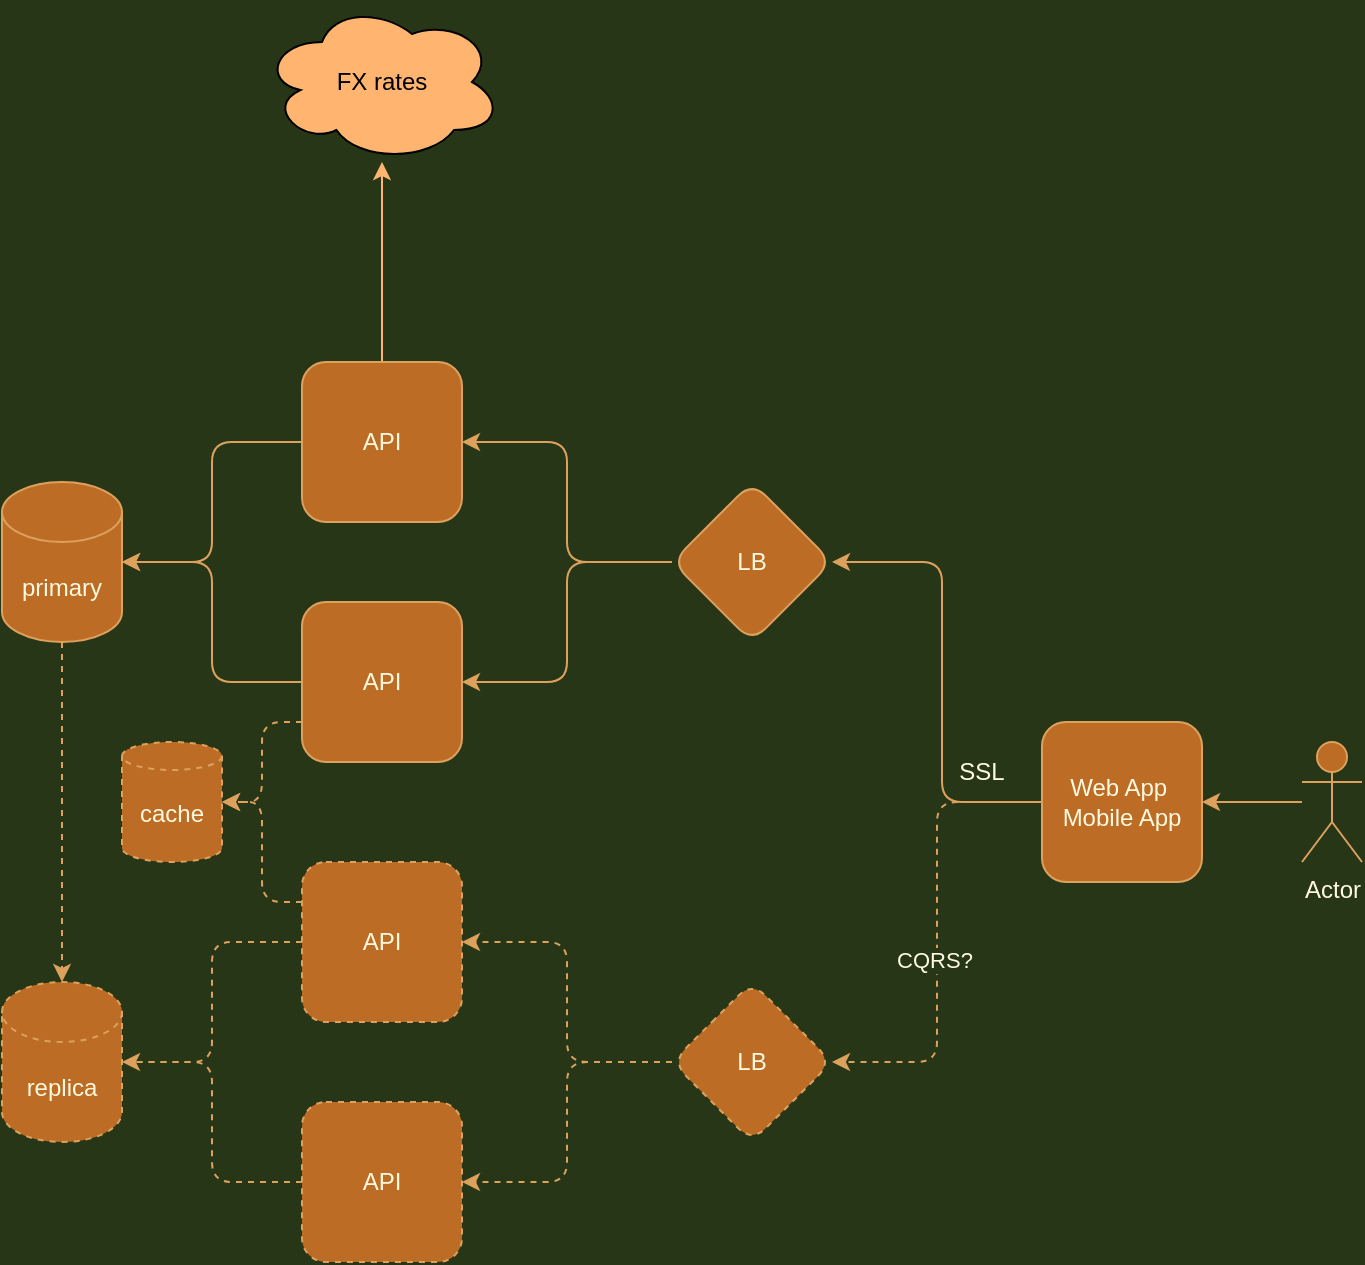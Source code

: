 <mxfile version="17.4.3" type="github">
  <diagram id="vwPWifELAXdsAQSFbmwV" name="Overview w/ scaling">
    <mxGraphModel dx="1112" dy="644" grid="1" gridSize="10" guides="1" tooltips="1" connect="1" arrows="1" fold="1" page="0" pageScale="1" pageWidth="850" pageHeight="1100" background="#283618" math="0" shadow="0">
      <root>
        <mxCell id="0" />
        <mxCell id="1" parent="0" />
        <mxCell id="6yseTCEG1Ul1Zzsbv8ZU-7" style="edgeStyle=orthogonalEdgeStyle;rounded=1;orthogonalLoop=1;jettySize=auto;html=1;entryX=1;entryY=0.5;entryDx=0;entryDy=0;entryPerimeter=0;labelBackgroundColor=#283618;strokeColor=#DDA15E;fontColor=#FEFAE0;" parent="1" source="6yseTCEG1Ul1Zzsbv8ZU-1" target="6yseTCEG1Ul1Zzsbv8ZU-2" edge="1">
          <mxGeometry relative="1" as="geometry" />
        </mxCell>
        <mxCell id="IAQiwK9H9PWZ9Q0U1sjx-2" style="edgeStyle=orthogonalEdgeStyle;rounded=0;orthogonalLoop=1;jettySize=auto;html=1;strokeColor=#FFB570;" edge="1" parent="1" source="6yseTCEG1Ul1Zzsbv8ZU-1" target="IAQiwK9H9PWZ9Q0U1sjx-1">
          <mxGeometry relative="1" as="geometry" />
        </mxCell>
        <mxCell id="6yseTCEG1Ul1Zzsbv8ZU-1" value="API" style="whiteSpace=wrap;html=1;aspect=fixed;fillColor=#BC6C25;strokeColor=#DDA15E;fontColor=#FEFAE0;rounded=1;" parent="1" vertex="1">
          <mxGeometry x="230" y="280" width="80" height="80" as="geometry" />
        </mxCell>
        <mxCell id="8xNTH2V6L5nFmaZscDAp-15" style="edgeStyle=orthogonalEdgeStyle;rounded=1;orthogonalLoop=1;jettySize=auto;html=1;entryX=0.5;entryY=0;entryDx=0;entryDy=0;entryPerimeter=0;dashed=1;endArrow=classic;endFill=1;labelBackgroundColor=#283618;strokeColor=#DDA15E;fontColor=#FEFAE0;" parent="1" source="6yseTCEG1Ul1Zzsbv8ZU-2" target="8xNTH2V6L5nFmaZscDAp-5" edge="1">
          <mxGeometry relative="1" as="geometry" />
        </mxCell>
        <mxCell id="6yseTCEG1Ul1Zzsbv8ZU-2" value="primary" style="shape=cylinder3;whiteSpace=wrap;html=1;boundedLbl=1;backgroundOutline=1;size=15;fillColor=#BC6C25;strokeColor=#DDA15E;fontColor=#FEFAE0;rounded=1;" parent="1" vertex="1">
          <mxGeometry x="80" y="340" width="60" height="80" as="geometry" />
        </mxCell>
        <mxCell id="6yseTCEG1Ul1Zzsbv8ZU-13" style="edgeStyle=orthogonalEdgeStyle;rounded=1;orthogonalLoop=1;jettySize=auto;html=1;entryX=1;entryY=0.5;entryDx=0;entryDy=0;labelBackgroundColor=#283618;strokeColor=#DDA15E;fontColor=#FEFAE0;" parent="1" source="6yseTCEG1Ul1Zzsbv8ZU-3" target="6yseTCEG1Ul1Zzsbv8ZU-12" edge="1">
          <mxGeometry relative="1" as="geometry" />
        </mxCell>
        <mxCell id="6yseTCEG1Ul1Zzsbv8ZU-3" value="Actor" style="shape=umlActor;verticalLabelPosition=bottom;verticalAlign=top;html=1;outlineConnect=0;fillColor=#BC6C25;strokeColor=#DDA15E;fontColor=#FEFAE0;rounded=1;" parent="1" vertex="1">
          <mxGeometry x="730" y="470" width="30" height="60" as="geometry" />
        </mxCell>
        <mxCell id="6yseTCEG1Ul1Zzsbv8ZU-8" style="edgeStyle=orthogonalEdgeStyle;rounded=1;orthogonalLoop=1;jettySize=auto;html=1;entryX=1;entryY=0.5;entryDx=0;entryDy=0;entryPerimeter=0;labelBackgroundColor=#283618;strokeColor=#DDA15E;fontColor=#FEFAE0;" parent="1" source="6yseTCEG1Ul1Zzsbv8ZU-4" target="6yseTCEG1Ul1Zzsbv8ZU-2" edge="1">
          <mxGeometry relative="1" as="geometry" />
        </mxCell>
        <mxCell id="IV5jXNdU5q4kPFIrMRO3-2" style="edgeStyle=orthogonalEdgeStyle;rounded=1;orthogonalLoop=1;jettySize=auto;html=1;exitX=0;exitY=0.75;exitDx=0;exitDy=0;entryX=1;entryY=0.5;entryDx=0;entryDy=0;entryPerimeter=0;fontColor=#FEFAE0;strokeColor=#DDA15E;fillColor=#BC6C25;dashed=1;" parent="1" source="6yseTCEG1Ul1Zzsbv8ZU-4" target="IV5jXNdU5q4kPFIrMRO3-1" edge="1">
          <mxGeometry relative="1" as="geometry" />
        </mxCell>
        <mxCell id="6yseTCEG1Ul1Zzsbv8ZU-4" value="API" style="whiteSpace=wrap;html=1;aspect=fixed;fillColor=#BC6C25;strokeColor=#DDA15E;fontColor=#FEFAE0;rounded=1;" parent="1" vertex="1">
          <mxGeometry x="230" y="400" width="80" height="80" as="geometry" />
        </mxCell>
        <mxCell id="6yseTCEG1Ul1Zzsbv8ZU-10" style="edgeStyle=orthogonalEdgeStyle;rounded=1;orthogonalLoop=1;jettySize=auto;html=1;entryX=1;entryY=0.5;entryDx=0;entryDy=0;labelBackgroundColor=#283618;strokeColor=#DDA15E;fontColor=#FEFAE0;" parent="1" source="6yseTCEG1Ul1Zzsbv8ZU-9" target="6yseTCEG1Ul1Zzsbv8ZU-1" edge="1">
          <mxGeometry relative="1" as="geometry" />
        </mxCell>
        <mxCell id="6yseTCEG1Ul1Zzsbv8ZU-11" style="edgeStyle=orthogonalEdgeStyle;rounded=1;orthogonalLoop=1;jettySize=auto;html=1;entryX=1;entryY=0.5;entryDx=0;entryDy=0;labelBackgroundColor=#283618;strokeColor=#DDA15E;fontColor=#FEFAE0;" parent="1" source="6yseTCEG1Ul1Zzsbv8ZU-9" target="6yseTCEG1Ul1Zzsbv8ZU-4" edge="1">
          <mxGeometry relative="1" as="geometry" />
        </mxCell>
        <mxCell id="6yseTCEG1Ul1Zzsbv8ZU-9" value="LB" style="rhombus;whiteSpace=wrap;html=1;fillColor=#BC6C25;strokeColor=#DDA15E;fontColor=#FEFAE0;rounded=1;" parent="1" vertex="1">
          <mxGeometry x="415" y="340" width="80" height="80" as="geometry" />
        </mxCell>
        <mxCell id="6yseTCEG1Ul1Zzsbv8ZU-14" style="edgeStyle=orthogonalEdgeStyle;rounded=1;orthogonalLoop=1;jettySize=auto;html=1;entryX=1;entryY=0.5;entryDx=0;entryDy=0;labelBackgroundColor=#283618;strokeColor=#DDA15E;fontColor=#FEFAE0;" parent="1" source="6yseTCEG1Ul1Zzsbv8ZU-12" target="6yseTCEG1Ul1Zzsbv8ZU-9" edge="1">
          <mxGeometry relative="1" as="geometry">
            <Array as="points">
              <mxPoint x="550" y="500" />
              <mxPoint x="550" y="380" />
            </Array>
          </mxGeometry>
        </mxCell>
        <mxCell id="ESoQIvkLiQuJn3-HCkUM-1" style="edgeStyle=orthogonalEdgeStyle;curved=0;rounded=1;sketch=0;orthogonalLoop=1;jettySize=auto;html=1;exitX=0;exitY=0.5;exitDx=0;exitDy=0;entryX=1;entryY=0.5;entryDx=0;entryDy=0;fontColor=#FEFAE0;strokeColor=#DDA15E;fillColor=#BC6C25;dashed=1;" parent="1" source="6yseTCEG1Ul1Zzsbv8ZU-12" target="8xNTH2V6L5nFmaZscDAp-6" edge="1">
          <mxGeometry relative="1" as="geometry" />
        </mxCell>
        <mxCell id="Sl4Is5Ez8g-Yze-qVG6N-3" value="CQRS?" style="edgeLabel;html=1;align=center;verticalAlign=middle;resizable=0;points=[];fontColor=#FEFAE0;labelBackgroundColor=#283618;" parent="ESoQIvkLiQuJn3-HCkUM-1" vertex="1" connectable="0">
          <mxGeometry x="0.111" y="-2" relative="1" as="geometry">
            <mxPoint y="1" as="offset" />
          </mxGeometry>
        </mxCell>
        <mxCell id="6yseTCEG1Ul1Zzsbv8ZU-12" value="Web App&amp;nbsp;&lt;br&gt;Mobile App" style="whiteSpace=wrap;html=1;aspect=fixed;fillColor=#BC6C25;strokeColor=#DDA15E;fontColor=#FEFAE0;rounded=1;" parent="1" vertex="1">
          <mxGeometry x="600" y="460" width="80" height="80" as="geometry" />
        </mxCell>
        <mxCell id="8xNTH2V6L5nFmaZscDAp-3" style="edgeStyle=orthogonalEdgeStyle;rounded=1;orthogonalLoop=1;jettySize=auto;html=1;dashed=1;entryX=1;entryY=0.5;entryDx=0;entryDy=0;entryPerimeter=0;labelBackgroundColor=#283618;strokeColor=#DDA15E;fontColor=#FEFAE0;" parent="1" source="8xNTH2V6L5nFmaZscDAp-1" target="8xNTH2V6L5nFmaZscDAp-5" edge="1">
          <mxGeometry relative="1" as="geometry">
            <mxPoint x="150" y="400.0" as="targetPoint" />
          </mxGeometry>
        </mxCell>
        <mxCell id="IV5jXNdU5q4kPFIrMRO3-3" style="edgeStyle=orthogonalEdgeStyle;rounded=1;orthogonalLoop=1;jettySize=auto;html=1;exitX=0;exitY=0.25;exitDx=0;exitDy=0;entryX=1;entryY=0.5;entryDx=0;entryDy=0;entryPerimeter=0;fontColor=#FEFAE0;strokeColor=#DDA15E;fillColor=#BC6C25;dashed=1;" parent="1" source="8xNTH2V6L5nFmaZscDAp-1" target="IV5jXNdU5q4kPFIrMRO3-1" edge="1">
          <mxGeometry relative="1" as="geometry" />
        </mxCell>
        <mxCell id="8xNTH2V6L5nFmaZscDAp-1" value="API" style="whiteSpace=wrap;html=1;aspect=fixed;dashed=1;fillColor=#BC6C25;strokeColor=#DDA15E;fontColor=#FEFAE0;rounded=1;" parent="1" vertex="1">
          <mxGeometry x="230" y="530" width="80" height="80" as="geometry" />
        </mxCell>
        <mxCell id="8xNTH2V6L5nFmaZscDAp-5" value="replica" style="shape=cylinder3;whiteSpace=wrap;html=1;boundedLbl=1;backgroundOutline=1;size=15;dashed=1;fillColor=#BC6C25;strokeColor=#DDA15E;fontColor=#FEFAE0;rounded=1;" parent="1" vertex="1">
          <mxGeometry x="80" y="590" width="60" height="80" as="geometry" />
        </mxCell>
        <mxCell id="8xNTH2V6L5nFmaZscDAp-8" style="edgeStyle=orthogonalEdgeStyle;rounded=1;orthogonalLoop=1;jettySize=auto;html=1;entryX=1;entryY=0.5;entryDx=0;entryDy=0;dashed=1;endArrow=classic;endFill=1;startArrow=none;startFill=0;labelBackgroundColor=#283618;strokeColor=#DDA15E;fontColor=#FEFAE0;" parent="1" source="8xNTH2V6L5nFmaZscDAp-6" target="8xNTH2V6L5nFmaZscDAp-1" edge="1">
          <mxGeometry relative="1" as="geometry" />
        </mxCell>
        <mxCell id="8xNTH2V6L5nFmaZscDAp-12" style="edgeStyle=orthogonalEdgeStyle;rounded=1;orthogonalLoop=1;jettySize=auto;html=1;entryX=1;entryY=0.5;entryDx=0;entryDy=0;dashed=1;endArrow=classic;endFill=1;labelBackgroundColor=#283618;strokeColor=#DDA15E;fontColor=#FEFAE0;" parent="1" source="8xNTH2V6L5nFmaZscDAp-6" target="8xNTH2V6L5nFmaZscDAp-10" edge="1">
          <mxGeometry relative="1" as="geometry" />
        </mxCell>
        <mxCell id="8xNTH2V6L5nFmaZscDAp-6" value="LB" style="rhombus;whiteSpace=wrap;html=1;dashed=1;fillColor=#BC6C25;strokeColor=#DDA15E;fontColor=#FEFAE0;rounded=1;" parent="1" vertex="1">
          <mxGeometry x="415" y="590" width="80" height="80" as="geometry" />
        </mxCell>
        <mxCell id="8xNTH2V6L5nFmaZscDAp-11" style="edgeStyle=orthogonalEdgeStyle;rounded=1;orthogonalLoop=1;jettySize=auto;html=1;entryX=1;entryY=0.5;entryDx=0;entryDy=0;entryPerimeter=0;dashed=1;endArrow=none;endFill=0;labelBackgroundColor=#283618;strokeColor=#DDA15E;fontColor=#FEFAE0;" parent="1" source="8xNTH2V6L5nFmaZscDAp-10" target="8xNTH2V6L5nFmaZscDAp-5" edge="1">
          <mxGeometry relative="1" as="geometry" />
        </mxCell>
        <mxCell id="8xNTH2V6L5nFmaZscDAp-10" value="API" style="whiteSpace=wrap;html=1;aspect=fixed;dashed=1;fillColor=#BC6C25;strokeColor=#DDA15E;fontColor=#FEFAE0;rounded=1;" parent="1" vertex="1">
          <mxGeometry x="230" y="650" width="80" height="80" as="geometry" />
        </mxCell>
        <mxCell id="8xNTH2V6L5nFmaZscDAp-14" value="SSL" style="text;html=1;strokeColor=none;fillColor=none;align=center;verticalAlign=middle;whiteSpace=wrap;rounded=1;dashed=1;fontColor=#FEFAE0;" parent="1" vertex="1">
          <mxGeometry x="540" y="470" width="60" height="30" as="geometry" />
        </mxCell>
        <mxCell id="IV5jXNdU5q4kPFIrMRO3-1" value="cache" style="shape=cylinder3;whiteSpace=wrap;html=1;boundedLbl=1;backgroundOutline=1;size=7;rounded=1;fontColor=#FEFAE0;strokeColor=#DDA15E;fillColor=#BC6C25;dashed=1;" parent="1" vertex="1">
          <mxGeometry x="140" y="470" width="50" height="60" as="geometry" />
        </mxCell>
        <mxCell id="IAQiwK9H9PWZ9Q0U1sjx-1" value="FX rates" style="ellipse;shape=cloud;whiteSpace=wrap;html=1;fillColor=#FFB570;" vertex="1" parent="1">
          <mxGeometry x="210" y="100" width="120" height="80" as="geometry" />
        </mxCell>
      </root>
    </mxGraphModel>
  </diagram>
</mxfile>
